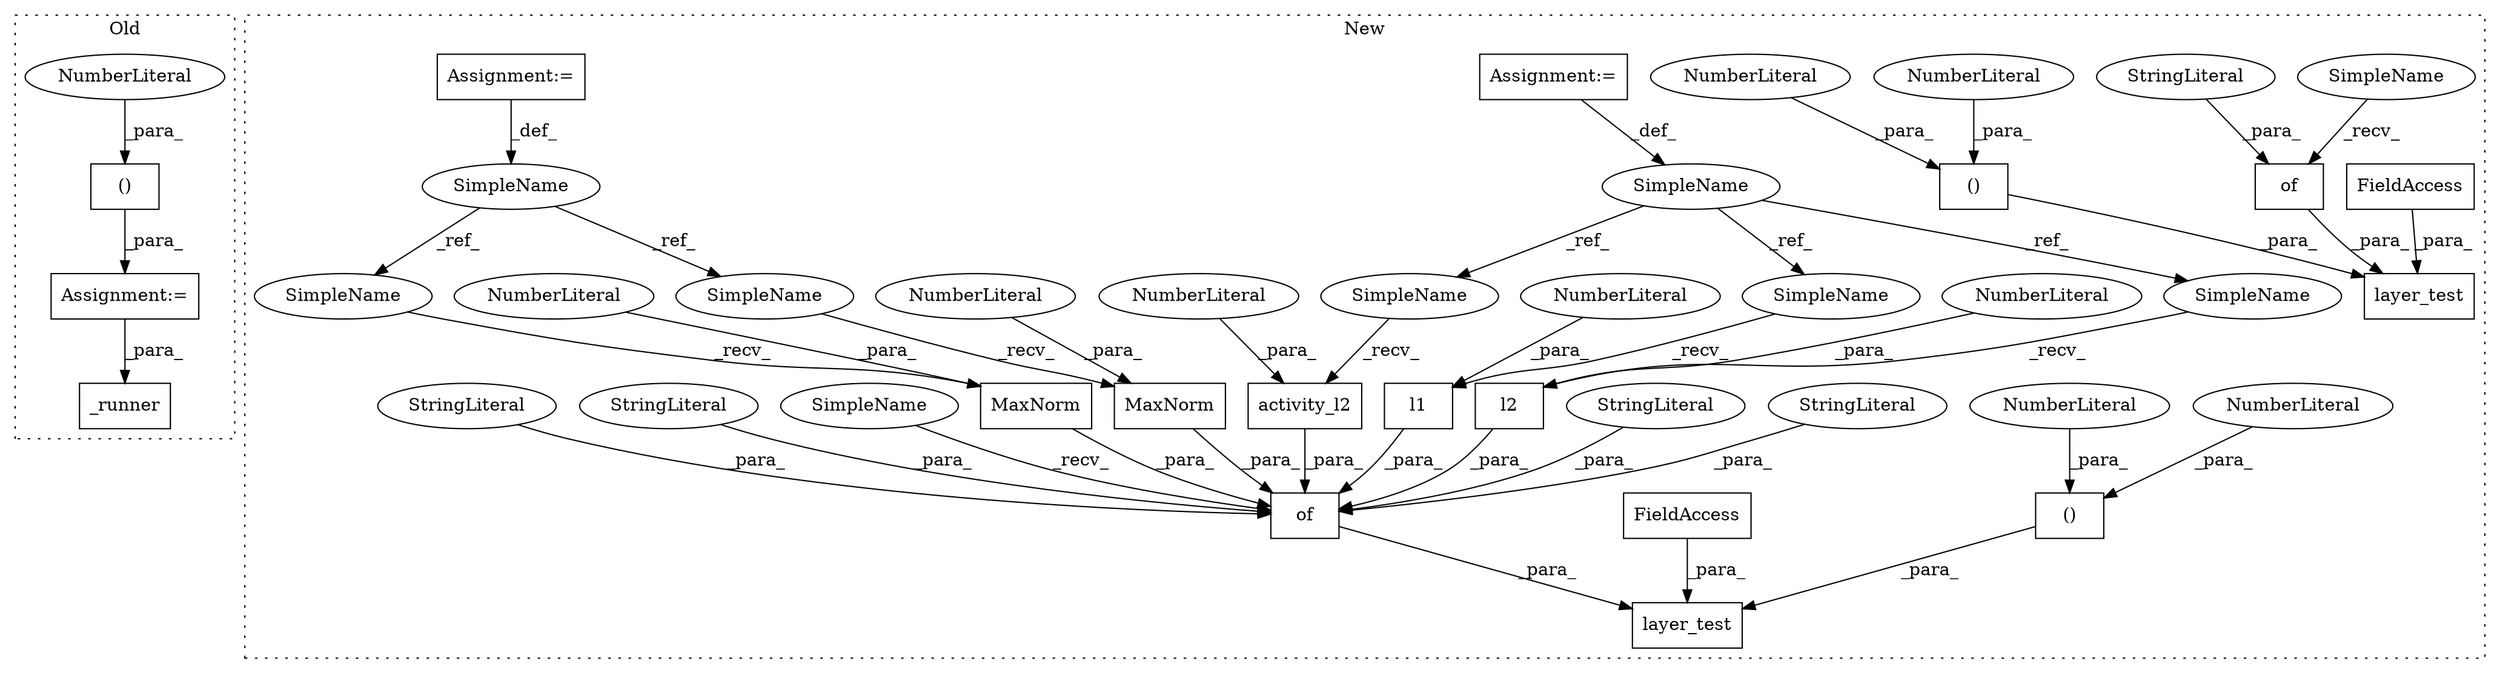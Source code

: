 digraph G {
subgraph cluster0 {
1 [label="_runner" a="32" s="5288,5301" l="8,1" shape="box"];
8 [label="Assignment:=" a="7" s="5225" l="1" shape="box"];
19 [label="()" a="106" s="5254" l="26" shape="box"];
20 [label="NumberLiteral" a="34" s="5278" l="2" shape="ellipse"];
label = "Old";
style="dotted";
}
subgraph cluster1 {
2 [label="of" a="32" s="3359,3582" l="3,1" shape="box"];
3 [label="layer_test" a="32" s="3327,3604" l="11,2" shape="box"];
4 [label="()" a="106" s="3589" l="15" shape="box"];
5 [label="NumberLiteral" a="34" s="3589" l="1" shape="ellipse"];
6 [label="NumberLiteral" a="34" s="3603" l="1" shape="ellipse"];
7 [label="FieldAccess" a="22" s="3338" l="16" shape="box"];
9 [label="StringLiteral" a="45" s="3362" l="12" shape="ellipse"];
10 [label="of" a="32" s="3280,3297" l="3,1" shape="box"];
11 [label="layer_test" a="32" s="3248,3319" l="11,2" shape="box"];
12 [label="()" a="106" s="3304" l="15" shape="box"];
13 [label="NumberLiteral" a="34" s="3318" l="1" shape="ellipse"];
14 [label="NumberLiteral" a="34" s="3304" l="1" shape="ellipse"];
15 [label="StringLiteral" a="45" s="3453" l="22" shape="ellipse"];
16 [label="StringLiteral" a="45" s="3283" l="12" shape="ellipse"];
17 [label="FieldAccess" a="22" s="3259" l="16" shape="box"];
18 [label="StringLiteral" a="45" s="3507" l="14" shape="ellipse"];
21 [label="l1" a="32" s="3444,3451" l="3,1" shape="box"];
22 [label="NumberLiteral" a="34" s="3447" l="4" shape="ellipse"];
23 [label="activity_l2" a="32" s="3489,3505" l="12,1" shape="box"];
24 [label="NumberLiteral" a="34" s="3501" l="4" shape="ellipse"];
25 [label="l2" a="32" s="3406,3413" l="3,1" shape="box"];
26 [label="NumberLiteral" a="34" s="3409" l="4" shape="ellipse"];
27 [label="MaxNorm" a="32" s="3572,3581" l="8,1" shape="box"];
28 [label="NumberLiteral" a="34" s="3580" l="1" shape="ellipse"];
29 [label="MaxNorm" a="32" s="3534,3543" l="8,1" shape="box"];
30 [label="NumberLiteral" a="34" s="3542" l="1" shape="ellipse"];
31 [label="SimpleName" a="42" s="3206" l="12" shape="ellipse"];
32 [label="SimpleName" a="42" s="3231" l="11" shape="ellipse"];
33 [label="StringLiteral" a="45" s="3377" l="15" shape="ellipse"];
34 [label="Assignment:=" a="7" s="3206" l="12" shape="box"];
35 [label="Assignment:=" a="7" s="3231" l="11" shape="box"];
36 [label="SimpleName" a="42" s="3560" l="11" shape="ellipse"];
37 [label="SimpleName" a="42" s="3522" l="11" shape="ellipse"];
38 [label="SimpleName" a="42" s="3393" l="12" shape="ellipse"];
39 [label="SimpleName" a="42" s="3476" l="12" shape="ellipse"];
40 [label="SimpleName" a="42" s="3431" l="12" shape="ellipse"];
41 [label="SimpleName" a="42" s="3355" l="3" shape="ellipse"];
42 [label="SimpleName" a="42" s="3276" l="3" shape="ellipse"];
label = "New";
style="dotted";
}
2 -> 3 [label="_para_"];
4 -> 3 [label="_para_"];
5 -> 4 [label="_para_"];
6 -> 4 [label="_para_"];
7 -> 3 [label="_para_"];
8 -> 1 [label="_para_"];
9 -> 2 [label="_para_"];
10 -> 11 [label="_para_"];
12 -> 11 [label="_para_"];
13 -> 12 [label="_para_"];
14 -> 12 [label="_para_"];
15 -> 2 [label="_para_"];
16 -> 10 [label="_para_"];
17 -> 11 [label="_para_"];
18 -> 2 [label="_para_"];
19 -> 8 [label="_para_"];
20 -> 19 [label="_para_"];
21 -> 2 [label="_para_"];
22 -> 21 [label="_para_"];
23 -> 2 [label="_para_"];
24 -> 23 [label="_para_"];
25 -> 2 [label="_para_"];
26 -> 25 [label="_para_"];
27 -> 2 [label="_para_"];
28 -> 27 [label="_para_"];
29 -> 2 [label="_para_"];
30 -> 29 [label="_para_"];
31 -> 40 [label="_ref_"];
31 -> 39 [label="_ref_"];
31 -> 38 [label="_ref_"];
32 -> 36 [label="_ref_"];
32 -> 37 [label="_ref_"];
33 -> 2 [label="_para_"];
34 -> 31 [label="_def_"];
35 -> 32 [label="_def_"];
36 -> 27 [label="_recv_"];
37 -> 29 [label="_recv_"];
38 -> 25 [label="_recv_"];
39 -> 23 [label="_recv_"];
40 -> 21 [label="_recv_"];
41 -> 2 [label="_recv_"];
42 -> 10 [label="_recv_"];
}